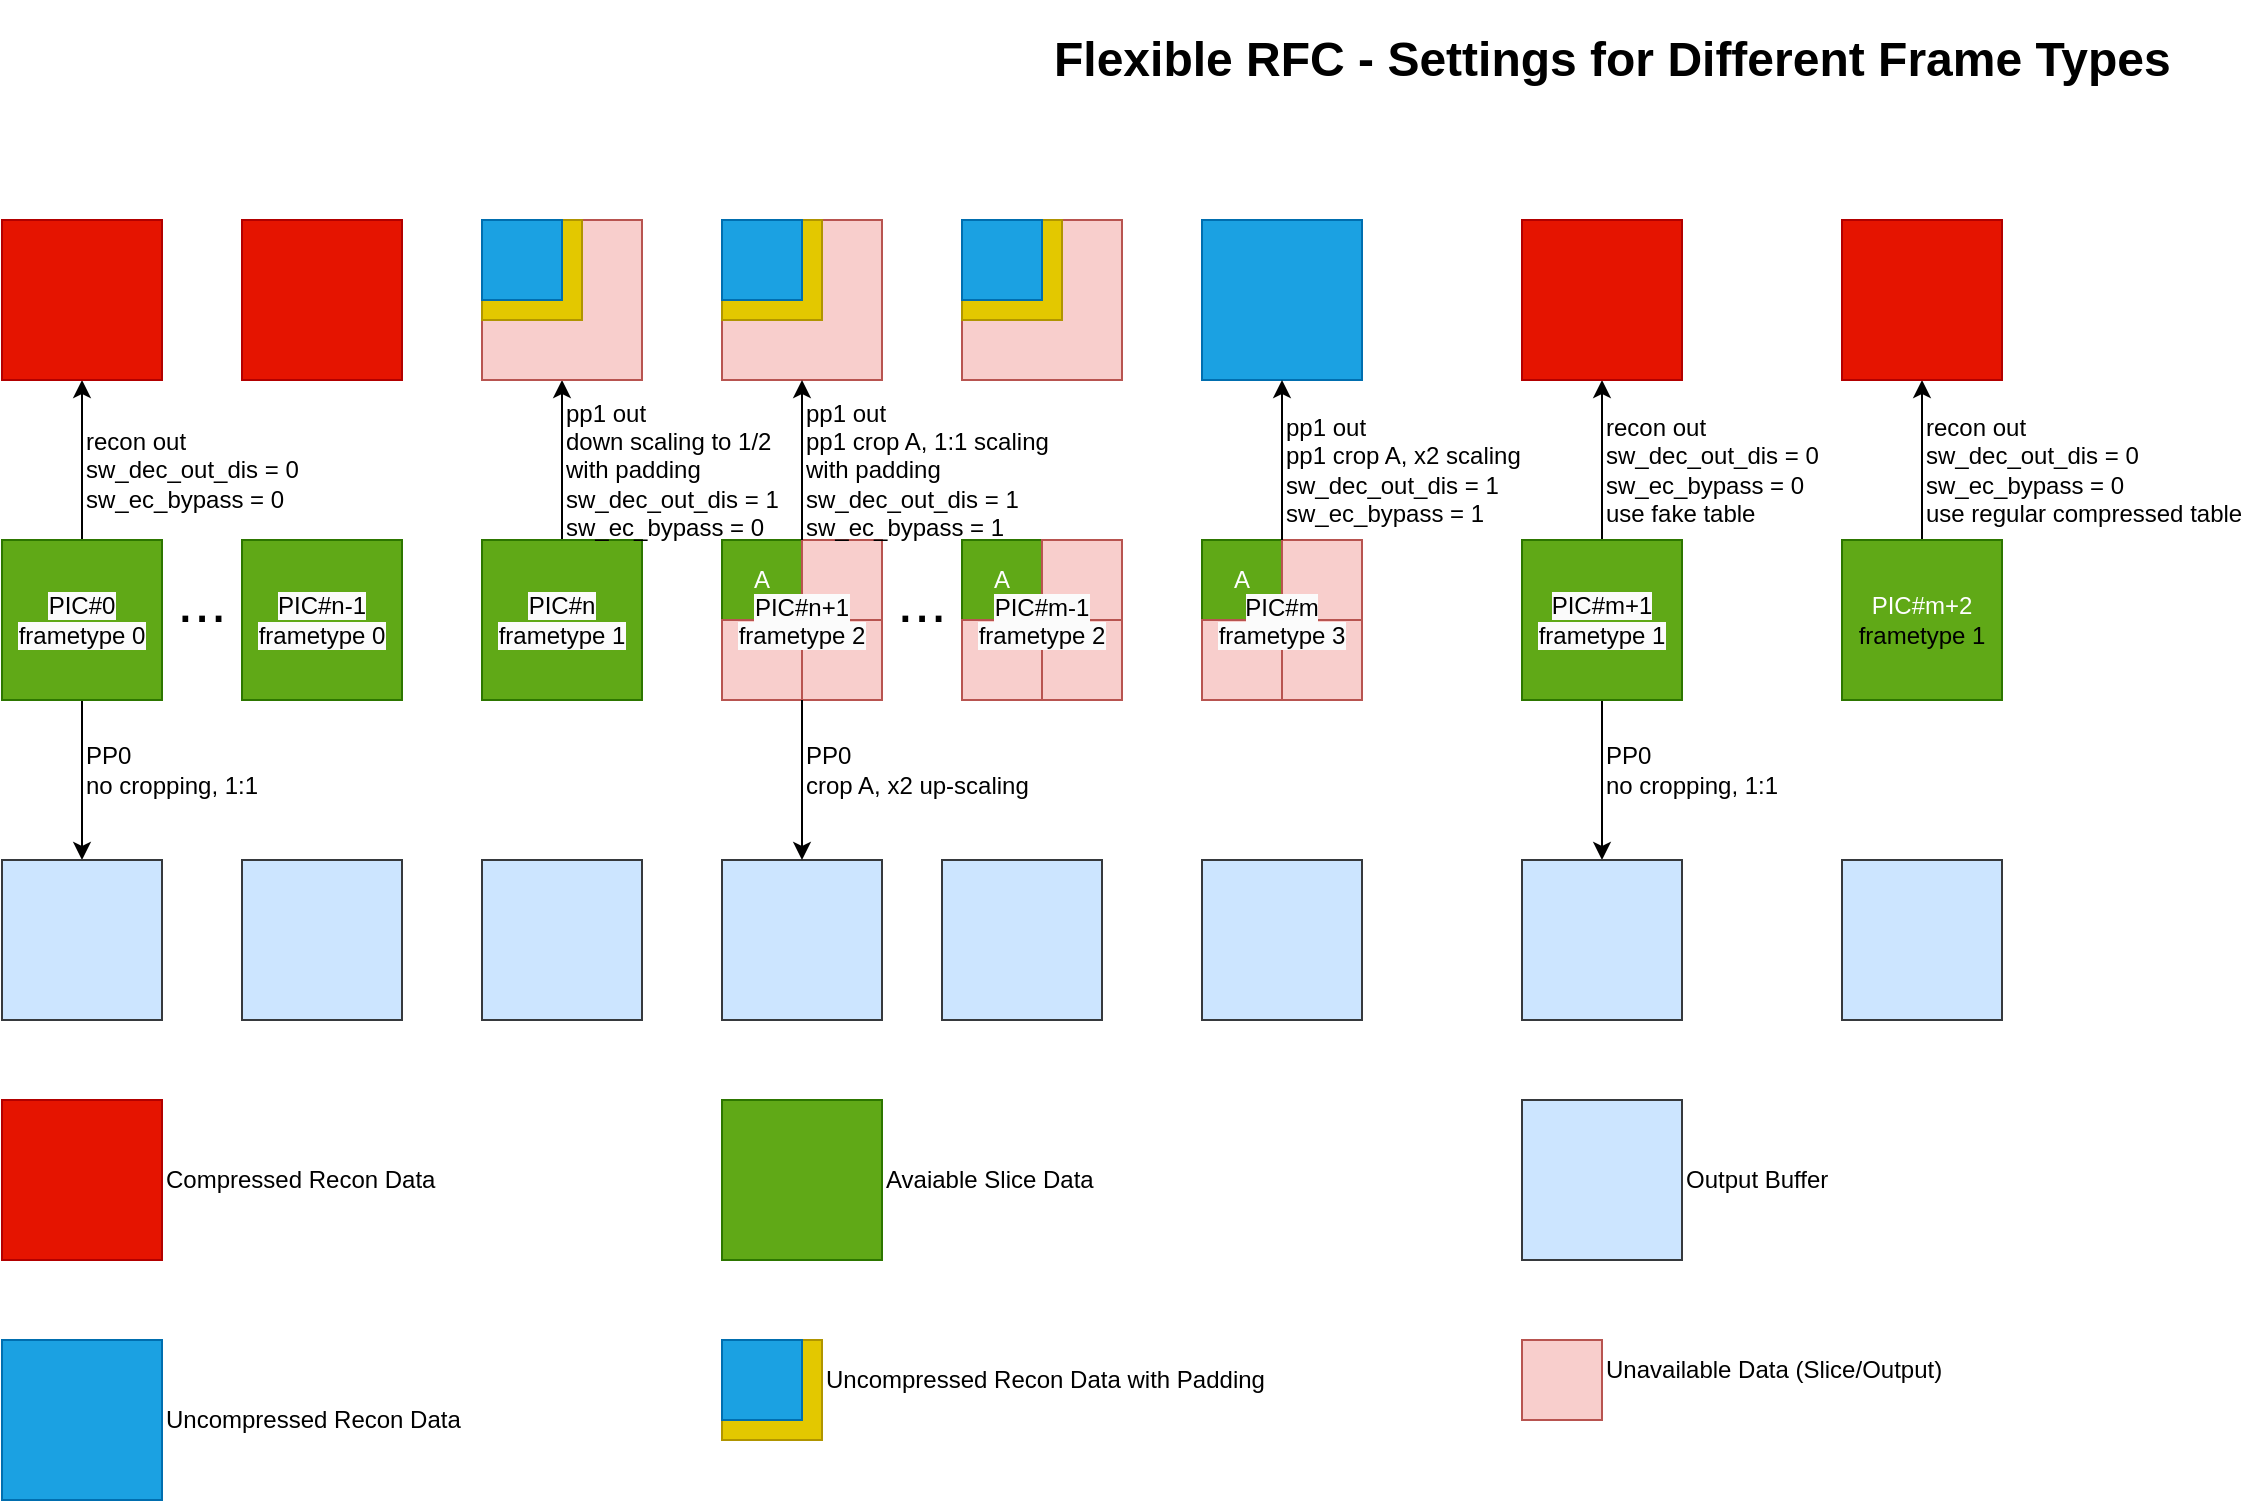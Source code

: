<mxfile version="21.5.2" type="github">
  <diagram name="CR" id="-hj26rZd8-g5TWYFawQo">
    <mxGraphModel dx="818" dy="492" grid="1" gridSize="10" guides="1" tooltips="1" connect="1" arrows="0" fold="1" page="1" pageScale="1" pageWidth="1169" pageHeight="827" math="0" shadow="0">
      <root>
        <mxCell id="0" />
        <mxCell id="1" parent="0" />
        <mxCell id="bH6gv9mdCXaSQuvATHA7-13" value="&lt;span style=&quot;color: rgb(0, 0, 0); font-family: Helvetica; font-size: 12px; font-style: normal; font-variant-ligatures: normal; font-variant-caps: normal; font-weight: 400; letter-spacing: normal; orphans: 2; text-align: center; text-indent: 0px; text-transform: none; widows: 2; word-spacing: 0px; -webkit-text-stroke-width: 0px; background-color: rgb(251, 251, 251); text-decoration-thickness: initial; text-decoration-style: initial; text-decoration-color: initial; float: none; display: inline !important;&quot;&gt;PIC#n-1&lt;/span&gt;&lt;br style=&quot;border-color: var(--border-color); color: rgb(0, 0, 0); font-family: Helvetica; font-size: 12px; font-style: normal; font-variant-ligatures: normal; font-variant-caps: normal; font-weight: 400; letter-spacing: normal; orphans: 2; text-align: center; text-indent: 0px; text-transform: none; widows: 2; word-spacing: 0px; -webkit-text-stroke-width: 0px; background-color: rgb(251, 251, 251); text-decoration-thickness: initial; text-decoration-style: initial; text-decoration-color: initial;&quot;&gt;&lt;span style=&quot;color: rgb(0, 0, 0); font-family: Helvetica; font-size: 12px; font-style: normal; font-variant-ligatures: normal; font-variant-caps: normal; font-weight: 400; letter-spacing: normal; orphans: 2; text-align: center; text-indent: 0px; text-transform: none; widows: 2; word-spacing: 0px; -webkit-text-stroke-width: 0px; background-color: rgb(251, 251, 251); text-decoration-thickness: initial; text-decoration-style: initial; text-decoration-color: initial; float: none; display: inline !important;&quot;&gt;frametype 0&lt;/span&gt;&lt;br&gt;" style="rounded=0;whiteSpace=wrap;html=1;fillColor=#60a917;fontColor=#ffffff;strokeColor=#2D7600;" vertex="1" parent="1">
          <mxGeometry x="159" y="280" width="80" height="80" as="geometry" />
        </mxCell>
        <mxCell id="bH6gv9mdCXaSQuvATHA7-14" value="" style="group;fillColor=none;" vertex="1" connectable="0" parent="1">
          <mxGeometry x="399" y="280" width="80" height="80" as="geometry" />
        </mxCell>
        <mxCell id="bH6gv9mdCXaSQuvATHA7-9" value="A" style="rounded=0;whiteSpace=wrap;html=1;fillColor=#60a917;strokeColor=#2D7600;fontColor=#ffffff;" vertex="1" parent="bH6gv9mdCXaSQuvATHA7-14">
          <mxGeometry width="40" height="40" as="geometry" />
        </mxCell>
        <mxCell id="bH6gv9mdCXaSQuvATHA7-10" value="" style="rounded=0;whiteSpace=wrap;html=1;fillColor=#f8cecc;strokeColor=#b85450;" vertex="1" parent="bH6gv9mdCXaSQuvATHA7-14">
          <mxGeometry x="40" width="40" height="40" as="geometry" />
        </mxCell>
        <mxCell id="bH6gv9mdCXaSQuvATHA7-11" value="" style="rounded=0;whiteSpace=wrap;html=1;fillColor=#f8cecc;strokeColor=#b85450;" vertex="1" parent="bH6gv9mdCXaSQuvATHA7-14">
          <mxGeometry y="40" width="40" height="40" as="geometry" />
        </mxCell>
        <mxCell id="bH6gv9mdCXaSQuvATHA7-12" value="" style="rounded=0;whiteSpace=wrap;html=1;fillColor=#f8cecc;strokeColor=#b85450;" vertex="1" parent="bH6gv9mdCXaSQuvATHA7-14">
          <mxGeometry x="40" y="40" width="40" height="40" as="geometry" />
        </mxCell>
        <mxCell id="bH6gv9mdCXaSQuvATHA7-30" value="&lt;span style=&quot;color: rgb(0, 0, 0); font-family: Helvetica; font-size: 12px; font-style: normal; font-variant-ligatures: normal; font-variant-caps: normal; font-weight: 400; letter-spacing: normal; orphans: 2; text-indent: 0px; text-transform: none; widows: 2; word-spacing: 0px; -webkit-text-stroke-width: 0px; background-color: rgb(251, 251, 251); text-decoration-thickness: initial; text-decoration-style: initial; text-decoration-color: initial; float: none; display: inline !important;&quot;&gt;PIC#n+1&lt;/span&gt;&lt;br style=&quot;border-color: var(--border-color); color: rgb(0, 0, 0); font-family: Helvetica; font-size: 12px; font-style: normal; font-variant-ligatures: normal; font-variant-caps: normal; font-weight: 400; letter-spacing: normal; orphans: 2; text-indent: 0px; text-transform: none; widows: 2; word-spacing: 0px; -webkit-text-stroke-width: 0px; background-color: rgb(251, 251, 251); text-decoration-thickness: initial; text-decoration-style: initial; text-decoration-color: initial;&quot;&gt;&lt;span style=&quot;color: rgb(0, 0, 0); font-family: Helvetica; font-size: 12px; font-style: normal; font-variant-ligatures: normal; font-variant-caps: normal; font-weight: 400; letter-spacing: normal; orphans: 2; text-indent: 0px; text-transform: none; widows: 2; word-spacing: 0px; -webkit-text-stroke-width: 0px; background-color: rgb(251, 251, 251); text-decoration-thickness: initial; text-decoration-style: initial; text-decoration-color: initial; float: none; display: inline !important;&quot;&gt;frametype 2&lt;/span&gt;" style="text;whiteSpace=wrap;html=1;align=center;" vertex="1" parent="bH6gv9mdCXaSQuvATHA7-14">
          <mxGeometry y="20" width="80" height="40" as="geometry" />
        </mxCell>
        <mxCell id="bH6gv9mdCXaSQuvATHA7-59" style="edgeStyle=orthogonalEdgeStyle;rounded=0;orthogonalLoop=1;jettySize=auto;html=1;exitX=0.5;exitY=0;exitDx=0;exitDy=0;entryX=0.5;entryY=1;entryDx=0;entryDy=0;" edge="1" parent="1" source="bH6gv9mdCXaSQuvATHA7-15" target="bH6gv9mdCXaSQuvATHA7-41">
          <mxGeometry relative="1" as="geometry" />
        </mxCell>
        <mxCell id="bH6gv9mdCXaSQuvATHA7-78" style="edgeStyle=orthogonalEdgeStyle;rounded=0;orthogonalLoop=1;jettySize=auto;html=1;exitX=0.5;exitY=1;exitDx=0;exitDy=0;entryX=0.5;entryY=0;entryDx=0;entryDy=0;" edge="1" parent="1" source="bH6gv9mdCXaSQuvATHA7-15" target="bH6gv9mdCXaSQuvATHA7-33">
          <mxGeometry relative="1" as="geometry" />
        </mxCell>
        <mxCell id="bH6gv9mdCXaSQuvATHA7-15" value="&lt;span style=&quot;color: rgb(0, 0, 0); font-family: Helvetica; font-size: 12px; font-style: normal; font-variant-ligatures: normal; font-variant-caps: normal; font-weight: 400; letter-spacing: normal; orphans: 2; text-align: center; text-indent: 0px; text-transform: none; widows: 2; word-spacing: 0px; -webkit-text-stroke-width: 0px; background-color: rgb(251, 251, 251); text-decoration-thickness: initial; text-decoration-style: initial; text-decoration-color: initial; float: none; display: inline !important;&quot;&gt;PIC#0&lt;/span&gt;&lt;br style=&quot;border-color: var(--border-color); color: rgb(0, 0, 0); font-family: Helvetica; font-size: 12px; font-style: normal; font-variant-ligatures: normal; font-variant-caps: normal; font-weight: 400; letter-spacing: normal; orphans: 2; text-align: center; text-indent: 0px; text-transform: none; widows: 2; word-spacing: 0px; -webkit-text-stroke-width: 0px; background-color: rgb(251, 251, 251); text-decoration-thickness: initial; text-decoration-style: initial; text-decoration-color: initial;&quot;&gt;&lt;span style=&quot;color: rgb(0, 0, 0); font-family: Helvetica; font-size: 12px; font-style: normal; font-variant-ligatures: normal; font-variant-caps: normal; font-weight: 400; letter-spacing: normal; orphans: 2; text-align: center; text-indent: 0px; text-transform: none; widows: 2; word-spacing: 0px; -webkit-text-stroke-width: 0px; background-color: rgb(251, 251, 251); text-decoration-thickness: initial; text-decoration-style: initial; text-decoration-color: initial; float: none; display: inline !important;&quot;&gt;frametype 0&lt;/span&gt;&lt;br&gt;" style="rounded=0;whiteSpace=wrap;html=1;fillColor=#60a917;fontColor=#ffffff;strokeColor=#2D7600;" vertex="1" parent="1">
          <mxGeometry x="39" y="280" width="80" height="80" as="geometry" />
        </mxCell>
        <mxCell id="bH6gv9mdCXaSQuvATHA7-67" style="edgeStyle=orthogonalEdgeStyle;rounded=0;orthogonalLoop=1;jettySize=auto;html=1;exitX=0.5;exitY=0;exitDx=0;exitDy=0;entryX=0.5;entryY=1;entryDx=0;entryDy=0;" edge="1" parent="1" source="bH6gv9mdCXaSQuvATHA7-16" target="bH6gv9mdCXaSQuvATHA7-63">
          <mxGeometry relative="1" as="geometry" />
        </mxCell>
        <mxCell id="bH6gv9mdCXaSQuvATHA7-16" value="&lt;span style=&quot;color: rgb(0, 0, 0); font-family: Helvetica; font-size: 12px; font-style: normal; font-variant-ligatures: normal; font-variant-caps: normal; font-weight: 400; letter-spacing: normal; orphans: 2; text-align: center; text-indent: 0px; text-transform: none; widows: 2; word-spacing: 0px; -webkit-text-stroke-width: 0px; background-color: rgb(251, 251, 251); text-decoration-thickness: initial; text-decoration-style: initial; text-decoration-color: initial; float: none; display: inline !important;&quot;&gt;PIC#n&lt;/span&gt;&lt;br style=&quot;border-color: var(--border-color); color: rgb(0, 0, 0); font-family: Helvetica; font-size: 12px; font-style: normal; font-variant-ligatures: normal; font-variant-caps: normal; font-weight: 400; letter-spacing: normal; orphans: 2; text-align: center; text-indent: 0px; text-transform: none; widows: 2; word-spacing: 0px; -webkit-text-stroke-width: 0px; background-color: rgb(251, 251, 251); text-decoration-thickness: initial; text-decoration-style: initial; text-decoration-color: initial;&quot;&gt;&lt;span style=&quot;color: rgb(0, 0, 0); font-family: Helvetica; font-size: 12px; font-style: normal; font-variant-ligatures: normal; font-variant-caps: normal; font-weight: 400; letter-spacing: normal; orphans: 2; text-align: center; text-indent: 0px; text-transform: none; widows: 2; word-spacing: 0px; -webkit-text-stroke-width: 0px; background-color: rgb(251, 251, 251); text-decoration-thickness: initial; text-decoration-style: initial; text-decoration-color: initial; float: none; display: inline !important;&quot;&gt;frametype 1&lt;/span&gt;&lt;br&gt;" style="rounded=0;whiteSpace=wrap;html=1;fillColor=#60a917;fontColor=#ffffff;strokeColor=#2D7600;" vertex="1" parent="1">
          <mxGeometry x="279" y="280" width="80" height="80" as="geometry" />
        </mxCell>
        <mxCell id="bH6gv9mdCXaSQuvATHA7-17" value="" style="group;fillColor=none;" vertex="1" connectable="0" parent="1">
          <mxGeometry x="519" y="280" width="80" height="80" as="geometry" />
        </mxCell>
        <mxCell id="bH6gv9mdCXaSQuvATHA7-18" value="A" style="rounded=0;whiteSpace=wrap;html=1;fillColor=#60a917;strokeColor=#2D7600;fontColor=#ffffff;" vertex="1" parent="bH6gv9mdCXaSQuvATHA7-17">
          <mxGeometry width="40" height="40" as="geometry" />
        </mxCell>
        <mxCell id="bH6gv9mdCXaSQuvATHA7-19" value="" style="rounded=0;whiteSpace=wrap;html=1;fillColor=#f8cecc;strokeColor=#b85450;" vertex="1" parent="bH6gv9mdCXaSQuvATHA7-17">
          <mxGeometry x="40" width="40" height="40" as="geometry" />
        </mxCell>
        <mxCell id="bH6gv9mdCXaSQuvATHA7-20" value="" style="rounded=0;whiteSpace=wrap;html=1;fillColor=#f8cecc;strokeColor=#b85450;" vertex="1" parent="bH6gv9mdCXaSQuvATHA7-17">
          <mxGeometry y="40" width="40" height="40" as="geometry" />
        </mxCell>
        <mxCell id="bH6gv9mdCXaSQuvATHA7-21" value="" style="rounded=0;whiteSpace=wrap;html=1;fillColor=#f8cecc;strokeColor=#b85450;" vertex="1" parent="bH6gv9mdCXaSQuvATHA7-17">
          <mxGeometry x="40" y="40" width="40" height="40" as="geometry" />
        </mxCell>
        <mxCell id="bH6gv9mdCXaSQuvATHA7-31" value="&lt;span style=&quot;color: rgb(0, 0, 0); font-family: Helvetica; font-size: 12px; font-style: normal; font-variant-ligatures: normal; font-variant-caps: normal; font-weight: 400; letter-spacing: normal; orphans: 2; text-indent: 0px; text-transform: none; widows: 2; word-spacing: 0px; -webkit-text-stroke-width: 0px; background-color: rgb(251, 251, 251); text-decoration-thickness: initial; text-decoration-style: initial; text-decoration-color: initial; float: none; display: inline !important;&quot;&gt;PIC#m-1&lt;/span&gt;&lt;br style=&quot;border-color: var(--border-color); color: rgb(0, 0, 0); font-family: Helvetica; font-size: 12px; font-style: normal; font-variant-ligatures: normal; font-variant-caps: normal; font-weight: 400; letter-spacing: normal; orphans: 2; text-indent: 0px; text-transform: none; widows: 2; word-spacing: 0px; -webkit-text-stroke-width: 0px; background-color: rgb(251, 251, 251); text-decoration-thickness: initial; text-decoration-style: initial; text-decoration-color: initial;&quot;&gt;&lt;span style=&quot;color: rgb(0, 0, 0); font-family: Helvetica; font-size: 12px; font-style: normal; font-variant-ligatures: normal; font-variant-caps: normal; font-weight: 400; letter-spacing: normal; orphans: 2; text-indent: 0px; text-transform: none; widows: 2; word-spacing: 0px; -webkit-text-stroke-width: 0px; background-color: rgb(251, 251, 251); text-decoration-thickness: initial; text-decoration-style: initial; text-decoration-color: initial; float: none; display: inline !important;&quot;&gt;frametype 2&lt;/span&gt;" style="text;whiteSpace=wrap;html=1;align=center;" vertex="1" parent="bH6gv9mdCXaSQuvATHA7-17">
          <mxGeometry y="20" width="80" height="40" as="geometry" />
        </mxCell>
        <mxCell id="bH6gv9mdCXaSQuvATHA7-22" value="" style="group;fillColor=none;" vertex="1" connectable="0" parent="1">
          <mxGeometry x="639" y="280" width="80" height="80" as="geometry" />
        </mxCell>
        <mxCell id="bH6gv9mdCXaSQuvATHA7-23" value="A" style="rounded=0;whiteSpace=wrap;html=1;fillColor=#60a917;strokeColor=#2D7600;fontColor=#ffffff;" vertex="1" parent="bH6gv9mdCXaSQuvATHA7-22">
          <mxGeometry width="40" height="40" as="geometry" />
        </mxCell>
        <mxCell id="bH6gv9mdCXaSQuvATHA7-24" value="" style="rounded=0;whiteSpace=wrap;html=1;fillColor=#f8cecc;strokeColor=#b85450;" vertex="1" parent="bH6gv9mdCXaSQuvATHA7-22">
          <mxGeometry x="40" width="40" height="40" as="geometry" />
        </mxCell>
        <mxCell id="bH6gv9mdCXaSQuvATHA7-25" value="" style="rounded=0;whiteSpace=wrap;html=1;fillColor=#f8cecc;strokeColor=#b85450;" vertex="1" parent="bH6gv9mdCXaSQuvATHA7-22">
          <mxGeometry y="40" width="40" height="40" as="geometry" />
        </mxCell>
        <mxCell id="bH6gv9mdCXaSQuvATHA7-26" value="" style="rounded=0;whiteSpace=wrap;html=1;fillColor=#f8cecc;strokeColor=#b85450;" vertex="1" parent="bH6gv9mdCXaSQuvATHA7-22">
          <mxGeometry x="40" y="40" width="40" height="40" as="geometry" />
        </mxCell>
        <mxCell id="bH6gv9mdCXaSQuvATHA7-32" value="&lt;span style=&quot;color: rgb(0, 0, 0); font-family: Helvetica; font-size: 12px; font-style: normal; font-variant-ligatures: normal; font-variant-caps: normal; font-weight: 400; letter-spacing: normal; orphans: 2; text-indent: 0px; text-transform: none; widows: 2; word-spacing: 0px; -webkit-text-stroke-width: 0px; background-color: rgb(251, 251, 251); text-decoration-thickness: initial; text-decoration-style: initial; text-decoration-color: initial; float: none; display: inline !important;&quot;&gt;PIC#m&lt;/span&gt;&lt;br style=&quot;border-color: var(--border-color); color: rgb(0, 0, 0); font-family: Helvetica; font-size: 12px; font-style: normal; font-variant-ligatures: normal; font-variant-caps: normal; font-weight: 400; letter-spacing: normal; orphans: 2; text-indent: 0px; text-transform: none; widows: 2; word-spacing: 0px; -webkit-text-stroke-width: 0px; background-color: rgb(251, 251, 251); text-decoration-thickness: initial; text-decoration-style: initial; text-decoration-color: initial;&quot;&gt;&lt;span style=&quot;color: rgb(0, 0, 0); font-family: Helvetica; font-size: 12px; font-style: normal; font-variant-ligatures: normal; font-variant-caps: normal; font-weight: 400; letter-spacing: normal; orphans: 2; text-indent: 0px; text-transform: none; widows: 2; word-spacing: 0px; -webkit-text-stroke-width: 0px; background-color: rgb(251, 251, 251); text-decoration-thickness: initial; text-decoration-style: initial; text-decoration-color: initial; float: none; display: inline !important;&quot;&gt;frametype 3&lt;/span&gt;" style="text;whiteSpace=wrap;html=1;align=center;" vertex="1" parent="bH6gv9mdCXaSQuvATHA7-22">
          <mxGeometry y="20" width="80" height="40" as="geometry" />
        </mxCell>
        <mxCell id="bH6gv9mdCXaSQuvATHA7-71" style="edgeStyle=orthogonalEdgeStyle;rounded=0;orthogonalLoop=1;jettySize=auto;html=1;exitX=0.5;exitY=0;exitDx=0;exitDy=0;entryX=0.5;entryY=1;entryDx=0;entryDy=0;" edge="1" parent="1" source="bH6gv9mdCXaSQuvATHA7-27" target="bH6gv9mdCXaSQuvATHA7-47">
          <mxGeometry relative="1" as="geometry" />
        </mxCell>
        <mxCell id="bH6gv9mdCXaSQuvATHA7-82" style="edgeStyle=orthogonalEdgeStyle;rounded=0;orthogonalLoop=1;jettySize=auto;html=1;exitX=0.5;exitY=1;exitDx=0;exitDy=0;entryX=0.5;entryY=0;entryDx=0;entryDy=0;" edge="1" parent="1" source="bH6gv9mdCXaSQuvATHA7-27" target="bH6gv9mdCXaSQuvATHA7-39">
          <mxGeometry relative="1" as="geometry" />
        </mxCell>
        <mxCell id="bH6gv9mdCXaSQuvATHA7-27" value="&lt;span style=&quot;color: rgb(0, 0, 0); font-family: Helvetica; font-size: 12px; font-style: normal; font-variant-ligatures: normal; font-variant-caps: normal; font-weight: 400; letter-spacing: normal; orphans: 2; text-align: center; text-indent: 0px; text-transform: none; widows: 2; word-spacing: 0px; -webkit-text-stroke-width: 0px; background-color: rgb(251, 251, 251); text-decoration-thickness: initial; text-decoration-style: initial; text-decoration-color: initial; float: none; display: inline !important;&quot;&gt;PIC#m+1&lt;/span&gt;&lt;br style=&quot;border-color: var(--border-color); color: rgb(0, 0, 0); font-family: Helvetica; font-size: 12px; font-style: normal; font-variant-ligatures: normal; font-variant-caps: normal; font-weight: 400; letter-spacing: normal; orphans: 2; text-align: center; text-indent: 0px; text-transform: none; widows: 2; word-spacing: 0px; -webkit-text-stroke-width: 0px; background-color: rgb(251, 251, 251); text-decoration-thickness: initial; text-decoration-style: initial; text-decoration-color: initial;&quot;&gt;&lt;span style=&quot;color: rgb(0, 0, 0); font-family: Helvetica; font-size: 12px; font-style: normal; font-variant-ligatures: normal; font-variant-caps: normal; font-weight: 400; letter-spacing: normal; orphans: 2; text-align: center; text-indent: 0px; text-transform: none; widows: 2; word-spacing: 0px; -webkit-text-stroke-width: 0px; background-color: rgb(251, 251, 251); text-decoration-thickness: initial; text-decoration-style: initial; text-decoration-color: initial; float: none; display: inline !important;&quot;&gt;frametype 1&lt;/span&gt;&lt;br&gt;" style="rounded=0;whiteSpace=wrap;html=1;fillColor=#60a917;fontColor=#ffffff;strokeColor=#2D7600;" vertex="1" parent="1">
          <mxGeometry x="799" y="280" width="80" height="80" as="geometry" />
        </mxCell>
        <mxCell id="bH6gv9mdCXaSQuvATHA7-73" style="edgeStyle=orthogonalEdgeStyle;rounded=0;orthogonalLoop=1;jettySize=auto;html=1;exitX=0.5;exitY=0;exitDx=0;exitDy=0;entryX=0.5;entryY=1;entryDx=0;entryDy=0;" edge="1" parent="1" source="bH6gv9mdCXaSQuvATHA7-28" target="bH6gv9mdCXaSQuvATHA7-48">
          <mxGeometry relative="1" as="geometry" />
        </mxCell>
        <mxCell id="bH6gv9mdCXaSQuvATHA7-28" value="PIC#m+2&lt;br style=&quot;border-color: var(--border-color); color: rgb(0, 0, 0);&quot;&gt;&lt;span style=&quot;color: rgb(0, 0, 0);&quot;&gt;frametype 1&lt;/span&gt;" style="rounded=0;whiteSpace=wrap;html=1;fillColor=#60a917;fontColor=#ffffff;strokeColor=#2D7600;" vertex="1" parent="1">
          <mxGeometry x="959" y="280" width="80" height="80" as="geometry" />
        </mxCell>
        <mxCell id="bH6gv9mdCXaSQuvATHA7-33" value="" style="whiteSpace=wrap;html=1;aspect=fixed;fillColor=#cce5ff;strokeColor=#36393d;" vertex="1" parent="1">
          <mxGeometry x="39" y="440" width="80" height="80" as="geometry" />
        </mxCell>
        <mxCell id="bH6gv9mdCXaSQuvATHA7-34" value="" style="whiteSpace=wrap;html=1;aspect=fixed;fillColor=#cce5ff;strokeColor=#36393d;" vertex="1" parent="1">
          <mxGeometry x="159" y="440" width="80" height="80" as="geometry" />
        </mxCell>
        <mxCell id="bH6gv9mdCXaSQuvATHA7-35" value="" style="whiteSpace=wrap;html=1;aspect=fixed;fillColor=#cce5ff;strokeColor=#36393d;" vertex="1" parent="1">
          <mxGeometry x="279" y="440" width="80" height="80" as="geometry" />
        </mxCell>
        <mxCell id="bH6gv9mdCXaSQuvATHA7-37" value="" style="whiteSpace=wrap;html=1;aspect=fixed;fillColor=#cce5ff;strokeColor=#36393d;" vertex="1" parent="1">
          <mxGeometry x="509" y="440" width="80" height="80" as="geometry" />
        </mxCell>
        <mxCell id="bH6gv9mdCXaSQuvATHA7-38" value="" style="whiteSpace=wrap;html=1;aspect=fixed;fillColor=#cce5ff;strokeColor=#36393d;" vertex="1" parent="1">
          <mxGeometry x="639" y="440" width="80" height="80" as="geometry" />
        </mxCell>
        <mxCell id="bH6gv9mdCXaSQuvATHA7-39" value="" style="whiteSpace=wrap;html=1;aspect=fixed;fillColor=#cce5ff;strokeColor=#36393d;" vertex="1" parent="1">
          <mxGeometry x="799" y="440" width="80" height="80" as="geometry" />
        </mxCell>
        <mxCell id="bH6gv9mdCXaSQuvATHA7-40" value="" style="whiteSpace=wrap;html=1;aspect=fixed;fillColor=#cce5ff;strokeColor=#36393d;" vertex="1" parent="1">
          <mxGeometry x="959" y="440" width="80" height="80" as="geometry" />
        </mxCell>
        <mxCell id="bH6gv9mdCXaSQuvATHA7-41" value="" style="whiteSpace=wrap;html=1;aspect=fixed;fillColor=#e51400;fontColor=#ffffff;strokeColor=#B20000;" vertex="1" parent="1">
          <mxGeometry x="39" y="120" width="80" height="80" as="geometry" />
        </mxCell>
        <mxCell id="bH6gv9mdCXaSQuvATHA7-42" value="" style="whiteSpace=wrap;html=1;aspect=fixed;fillColor=#e51400;fontColor=#ffffff;strokeColor=#B20000;" vertex="1" parent="1">
          <mxGeometry x="159" y="120" width="80" height="80" as="geometry" />
        </mxCell>
        <mxCell id="bH6gv9mdCXaSQuvATHA7-44" value="" style="whiteSpace=wrap;html=1;aspect=fixed;fillColor=#cce5ff;strokeColor=#36393d;" vertex="1" parent="1">
          <mxGeometry x="399" y="440" width="80" height="80" as="geometry" />
        </mxCell>
        <mxCell id="bH6gv9mdCXaSQuvATHA7-46" value="" style="whiteSpace=wrap;html=1;aspect=fixed;fillColor=#1ba1e2;fontColor=#ffffff;strokeColor=#006EAF;" vertex="1" parent="1">
          <mxGeometry x="639" y="120" width="80" height="80" as="geometry" />
        </mxCell>
        <mxCell id="bH6gv9mdCXaSQuvATHA7-47" value="" style="whiteSpace=wrap;html=1;aspect=fixed;fillColor=#e51400;fontColor=#ffffff;strokeColor=#B20000;" vertex="1" parent="1">
          <mxGeometry x="799" y="120" width="80" height="80" as="geometry" />
        </mxCell>
        <mxCell id="bH6gv9mdCXaSQuvATHA7-48" value="" style="whiteSpace=wrap;html=1;aspect=fixed;fillColor=#e51400;fontColor=#ffffff;strokeColor=#B20000;" vertex="1" parent="1">
          <mxGeometry x="959" y="120" width="80" height="80" as="geometry" />
        </mxCell>
        <mxCell id="bH6gv9mdCXaSQuvATHA7-51" value="" style="whiteSpace=wrap;html=1;aspect=fixed;fillColor=#f8cecc;strokeColor=#b85450;" vertex="1" parent="1">
          <mxGeometry x="399" y="120" width="80" height="80" as="geometry" />
        </mxCell>
        <mxCell id="bH6gv9mdCXaSQuvATHA7-52" value="" style="rounded=0;whiteSpace=wrap;html=1;fillColor=#e3c800;strokeColor=#B09500;fontColor=#000000;" vertex="1" parent="1">
          <mxGeometry x="399" y="120" width="50" height="50" as="geometry" />
        </mxCell>
        <mxCell id="bH6gv9mdCXaSQuvATHA7-53" value="" style="rounded=0;whiteSpace=wrap;html=1;fillColor=#1ba1e2;strokeColor=#006EAF;fontColor=#ffffff;" vertex="1" parent="1">
          <mxGeometry x="399" y="120" width="40" height="40" as="geometry" />
        </mxCell>
        <mxCell id="bH6gv9mdCXaSQuvATHA7-54" value="" style="whiteSpace=wrap;html=1;aspect=fixed;fillColor=#f8cecc;strokeColor=#b85450;" vertex="1" parent="1">
          <mxGeometry x="519" y="120" width="80" height="80" as="geometry" />
        </mxCell>
        <mxCell id="bH6gv9mdCXaSQuvATHA7-55" value="" style="rounded=0;whiteSpace=wrap;html=1;fillColor=#e3c800;strokeColor=#B09500;fontColor=#000000;" vertex="1" parent="1">
          <mxGeometry x="519" y="120" width="50" height="50" as="geometry" />
        </mxCell>
        <mxCell id="bH6gv9mdCXaSQuvATHA7-56" value="" style="rounded=0;whiteSpace=wrap;html=1;fillColor=#1ba1e2;strokeColor=#006EAF;fontColor=#ffffff;" vertex="1" parent="1">
          <mxGeometry x="519" y="120" width="40" height="40" as="geometry" />
        </mxCell>
        <mxCell id="bH6gv9mdCXaSQuvATHA7-60" value="recon out&lt;br&gt;sw_dec_out_dis = 0&lt;br&gt;sw_ec_bypass = 0" style="text;html=1;strokeColor=none;fillColor=none;align=left;verticalAlign=middle;whiteSpace=wrap;rounded=0;" vertex="1" parent="1">
          <mxGeometry x="79" y="220" width="120" height="50" as="geometry" />
        </mxCell>
        <mxCell id="bH6gv9mdCXaSQuvATHA7-61" style="edgeStyle=orthogonalEdgeStyle;rounded=0;orthogonalLoop=1;jettySize=auto;html=1;exitX=1;exitY=0;exitDx=0;exitDy=0;entryX=0.5;entryY=1;entryDx=0;entryDy=0;" edge="1" parent="1" source="bH6gv9mdCXaSQuvATHA7-9" target="bH6gv9mdCXaSQuvATHA7-51">
          <mxGeometry relative="1" as="geometry" />
        </mxCell>
        <mxCell id="bH6gv9mdCXaSQuvATHA7-62" value="pp1 out&lt;br&gt;pp1 crop A, 1:1 scaling&lt;br&gt;with padding&lt;br&gt;sw_dec_out_dis = 1&lt;br&gt;sw_ec_bypass = 1" style="text;html=1;strokeColor=none;fillColor=none;align=left;verticalAlign=middle;whiteSpace=wrap;rounded=0;" vertex="1" parent="1">
          <mxGeometry x="439" y="220" width="130" height="50" as="geometry" />
        </mxCell>
        <mxCell id="bH6gv9mdCXaSQuvATHA7-63" value="" style="whiteSpace=wrap;html=1;aspect=fixed;fillColor=#f8cecc;strokeColor=#b85450;" vertex="1" parent="1">
          <mxGeometry x="279" y="120" width="80" height="80" as="geometry" />
        </mxCell>
        <mxCell id="bH6gv9mdCXaSQuvATHA7-64" value="" style="rounded=0;whiteSpace=wrap;html=1;fillColor=#e3c800;strokeColor=#B09500;fontColor=#000000;" vertex="1" parent="1">
          <mxGeometry x="279" y="120" width="50" height="50" as="geometry" />
        </mxCell>
        <mxCell id="bH6gv9mdCXaSQuvATHA7-65" value="" style="rounded=0;whiteSpace=wrap;html=1;fillColor=#1ba1e2;strokeColor=#006EAF;fontColor=#ffffff;" vertex="1" parent="1">
          <mxGeometry x="279" y="120" width="40" height="40" as="geometry" />
        </mxCell>
        <mxCell id="bH6gv9mdCXaSQuvATHA7-68" value="pp1 out&lt;br&gt;down scaling to 1/2&lt;br&gt;with padding&lt;br&gt;sw_dec_out_dis = 1&lt;br&gt;sw_ec_bypass = 0" style="text;html=1;strokeColor=none;fillColor=none;align=left;verticalAlign=middle;whiteSpace=wrap;rounded=0;" vertex="1" parent="1">
          <mxGeometry x="319" y="220" width="120" height="50" as="geometry" />
        </mxCell>
        <mxCell id="bH6gv9mdCXaSQuvATHA7-69" style="edgeStyle=orthogonalEdgeStyle;rounded=0;orthogonalLoop=1;jettySize=auto;html=1;exitX=1;exitY=0;exitDx=0;exitDy=0;entryX=0.5;entryY=1;entryDx=0;entryDy=0;" edge="1" parent="1" source="bH6gv9mdCXaSQuvATHA7-23" target="bH6gv9mdCXaSQuvATHA7-46">
          <mxGeometry relative="1" as="geometry" />
        </mxCell>
        <mxCell id="bH6gv9mdCXaSQuvATHA7-70" value="pp1 out&lt;br&gt;pp1 crop A, x2 scaling&lt;br&gt;sw_dec_out_dis = 1&lt;br&gt;sw_ec_bypass = 1" style="text;html=1;strokeColor=none;fillColor=none;align=left;verticalAlign=middle;whiteSpace=wrap;rounded=0;" vertex="1" parent="1">
          <mxGeometry x="679" y="220" width="130" height="50" as="geometry" />
        </mxCell>
        <mxCell id="bH6gv9mdCXaSQuvATHA7-72" value="recon out&lt;br&gt;sw_dec_out_dis = 0&lt;br&gt;sw_ec_bypass = 0&lt;br&gt;use fake table" style="text;html=1;strokeColor=none;fillColor=none;align=left;verticalAlign=middle;whiteSpace=wrap;rounded=0;" vertex="1" parent="1">
          <mxGeometry x="839" y="220" width="130" height="50" as="geometry" />
        </mxCell>
        <mxCell id="bH6gv9mdCXaSQuvATHA7-74" value="recon out&lt;br&gt;sw_dec_out_dis = 0&lt;br&gt;sw_ec_bypass = 0&lt;br&gt;use regular compressed table" style="text;html=1;strokeColor=none;fillColor=none;align=left;verticalAlign=middle;whiteSpace=wrap;rounded=0;" vertex="1" parent="1">
          <mxGeometry x="999" y="220" width="170" height="50" as="geometry" />
        </mxCell>
        <mxCell id="bH6gv9mdCXaSQuvATHA7-75" value="..." style="text;html=1;strokeColor=none;fillColor=none;align=center;verticalAlign=middle;whiteSpace=wrap;rounded=0;fontSize=30;" vertex="1" parent="1">
          <mxGeometry x="119" y="300" width="40" height="20" as="geometry" />
        </mxCell>
        <mxCell id="bH6gv9mdCXaSQuvATHA7-77" value="..." style="text;html=1;strokeColor=none;fillColor=none;align=center;verticalAlign=middle;whiteSpace=wrap;rounded=0;fontSize=30;" vertex="1" parent="1">
          <mxGeometry x="479" y="300" width="40" height="20" as="geometry" />
        </mxCell>
        <mxCell id="bH6gv9mdCXaSQuvATHA7-79" value="PP0&lt;br&gt;no cropping, 1:1" style="text;html=1;strokeColor=none;fillColor=none;align=left;verticalAlign=middle;whiteSpace=wrap;rounded=0;" vertex="1" parent="1">
          <mxGeometry x="79" y="370" width="120" height="50" as="geometry" />
        </mxCell>
        <mxCell id="bH6gv9mdCXaSQuvATHA7-80" style="edgeStyle=orthogonalEdgeStyle;rounded=0;orthogonalLoop=1;jettySize=auto;html=1;exitX=1;exitY=1;exitDx=0;exitDy=0;" edge="1" parent="1" source="bH6gv9mdCXaSQuvATHA7-11" target="bH6gv9mdCXaSQuvATHA7-44">
          <mxGeometry relative="1" as="geometry" />
        </mxCell>
        <mxCell id="bH6gv9mdCXaSQuvATHA7-81" value="PP0&lt;br&gt;crop A, x2 up-scaling" style="text;html=1;strokeColor=none;fillColor=none;align=left;verticalAlign=middle;whiteSpace=wrap;rounded=0;" vertex="1" parent="1">
          <mxGeometry x="439" y="370" width="120" height="50" as="geometry" />
        </mxCell>
        <mxCell id="bH6gv9mdCXaSQuvATHA7-83" value="PP0&lt;br&gt;no cropping, 1:1" style="text;html=1;strokeColor=none;fillColor=none;align=left;verticalAlign=middle;whiteSpace=wrap;rounded=0;" vertex="1" parent="1">
          <mxGeometry x="839" y="370" width="120" height="50" as="geometry" />
        </mxCell>
        <mxCell id="bH6gv9mdCXaSQuvATHA7-84" value="" style="whiteSpace=wrap;html=1;aspect=fixed;fillColor=#e51400;fontColor=#ffffff;strokeColor=#B20000;" vertex="1" parent="1">
          <mxGeometry x="39" y="560" width="80" height="80" as="geometry" />
        </mxCell>
        <mxCell id="bH6gv9mdCXaSQuvATHA7-85" value="Compressed Recon Data" style="text;html=1;strokeColor=none;fillColor=none;align=left;verticalAlign=middle;whiteSpace=wrap;rounded=0;" vertex="1" parent="1">
          <mxGeometry x="119" y="585" width="160" height="30" as="geometry" />
        </mxCell>
        <mxCell id="bH6gv9mdCXaSQuvATHA7-86" value="" style="rounded=0;whiteSpace=wrap;html=1;fillColor=#60a917;fontColor=#ffffff;strokeColor=#2D7600;" vertex="1" parent="1">
          <mxGeometry x="399" y="560" width="80" height="80" as="geometry" />
        </mxCell>
        <mxCell id="bH6gv9mdCXaSQuvATHA7-87" value="Avaiable Slice Data" style="text;html=1;strokeColor=none;fillColor=none;align=left;verticalAlign=middle;whiteSpace=wrap;rounded=0;" vertex="1" parent="1">
          <mxGeometry x="479" y="585" width="120" height="30" as="geometry" />
        </mxCell>
        <mxCell id="bH6gv9mdCXaSQuvATHA7-88" value="" style="whiteSpace=wrap;html=1;aspect=fixed;fillColor=#cce5ff;strokeColor=#36393d;" vertex="1" parent="1">
          <mxGeometry x="799" y="560" width="80" height="80" as="geometry" />
        </mxCell>
        <mxCell id="bH6gv9mdCXaSQuvATHA7-89" value="Output Buffer" style="text;html=1;strokeColor=none;fillColor=none;align=left;verticalAlign=middle;whiteSpace=wrap;rounded=0;" vertex="1" parent="1">
          <mxGeometry x="879" y="585" width="110" height="30" as="geometry" />
        </mxCell>
        <mxCell id="bH6gv9mdCXaSQuvATHA7-93" value="" style="rounded=0;whiteSpace=wrap;html=1;fillColor=#e3c800;strokeColor=#B09500;fontColor=#000000;" vertex="1" parent="1">
          <mxGeometry x="399" y="680" width="50" height="50" as="geometry" />
        </mxCell>
        <mxCell id="bH6gv9mdCXaSQuvATHA7-94" value="" style="rounded=0;whiteSpace=wrap;html=1;fillColor=#1ba1e2;strokeColor=#006EAF;fontColor=#ffffff;" vertex="1" parent="1">
          <mxGeometry x="399" y="680" width="40" height="40" as="geometry" />
        </mxCell>
        <mxCell id="bH6gv9mdCXaSQuvATHA7-95" value="Uncompressed Recon Data with Padding" style="text;html=1;strokeColor=none;fillColor=none;align=left;verticalAlign=middle;whiteSpace=wrap;rounded=0;" vertex="1" parent="1">
          <mxGeometry x="449" y="685" width="230" height="30" as="geometry" />
        </mxCell>
        <mxCell id="bH6gv9mdCXaSQuvATHA7-96" value="" style="whiteSpace=wrap;html=1;aspect=fixed;fillColor=#1ba1e2;fontColor=#ffffff;strokeColor=#006EAF;" vertex="1" parent="1">
          <mxGeometry x="39" y="680" width="80" height="80" as="geometry" />
        </mxCell>
        <mxCell id="bH6gv9mdCXaSQuvATHA7-97" value="Uncompressed Recon Data" style="text;html=1;strokeColor=none;fillColor=none;align=left;verticalAlign=middle;whiteSpace=wrap;rounded=0;" vertex="1" parent="1">
          <mxGeometry x="119" y="705" width="160" height="30" as="geometry" />
        </mxCell>
        <mxCell id="bH6gv9mdCXaSQuvATHA7-98" value="" style="rounded=0;whiteSpace=wrap;html=1;fillColor=#f8cecc;strokeColor=#b85450;" vertex="1" parent="1">
          <mxGeometry x="799" y="680" width="40" height="40" as="geometry" />
        </mxCell>
        <mxCell id="bH6gv9mdCXaSQuvATHA7-99" value="Unavailable Data (Slice/Output)" style="text;html=1;strokeColor=none;fillColor=none;align=left;verticalAlign=middle;whiteSpace=wrap;rounded=0;" vertex="1" parent="1">
          <mxGeometry x="839" y="680" width="180" height="30" as="geometry" />
        </mxCell>
        <mxCell id="bH6gv9mdCXaSQuvATHA7-103" value="&lt;h1&gt;&lt;span style=&quot;background-color: initial;&quot;&gt;Flexible RFC - Settings for Different Frame Types&lt;/span&gt;&lt;br&gt;&lt;/h1&gt;" style="text;html=1;strokeColor=none;fillColor=none;spacing=5;spacingTop=-20;whiteSpace=wrap;overflow=hidden;rounded=0;" vertex="1" parent="1">
          <mxGeometry x="560" y="20" width="570" height="60" as="geometry" />
        </mxCell>
      </root>
    </mxGraphModel>
  </diagram>
</mxfile>
